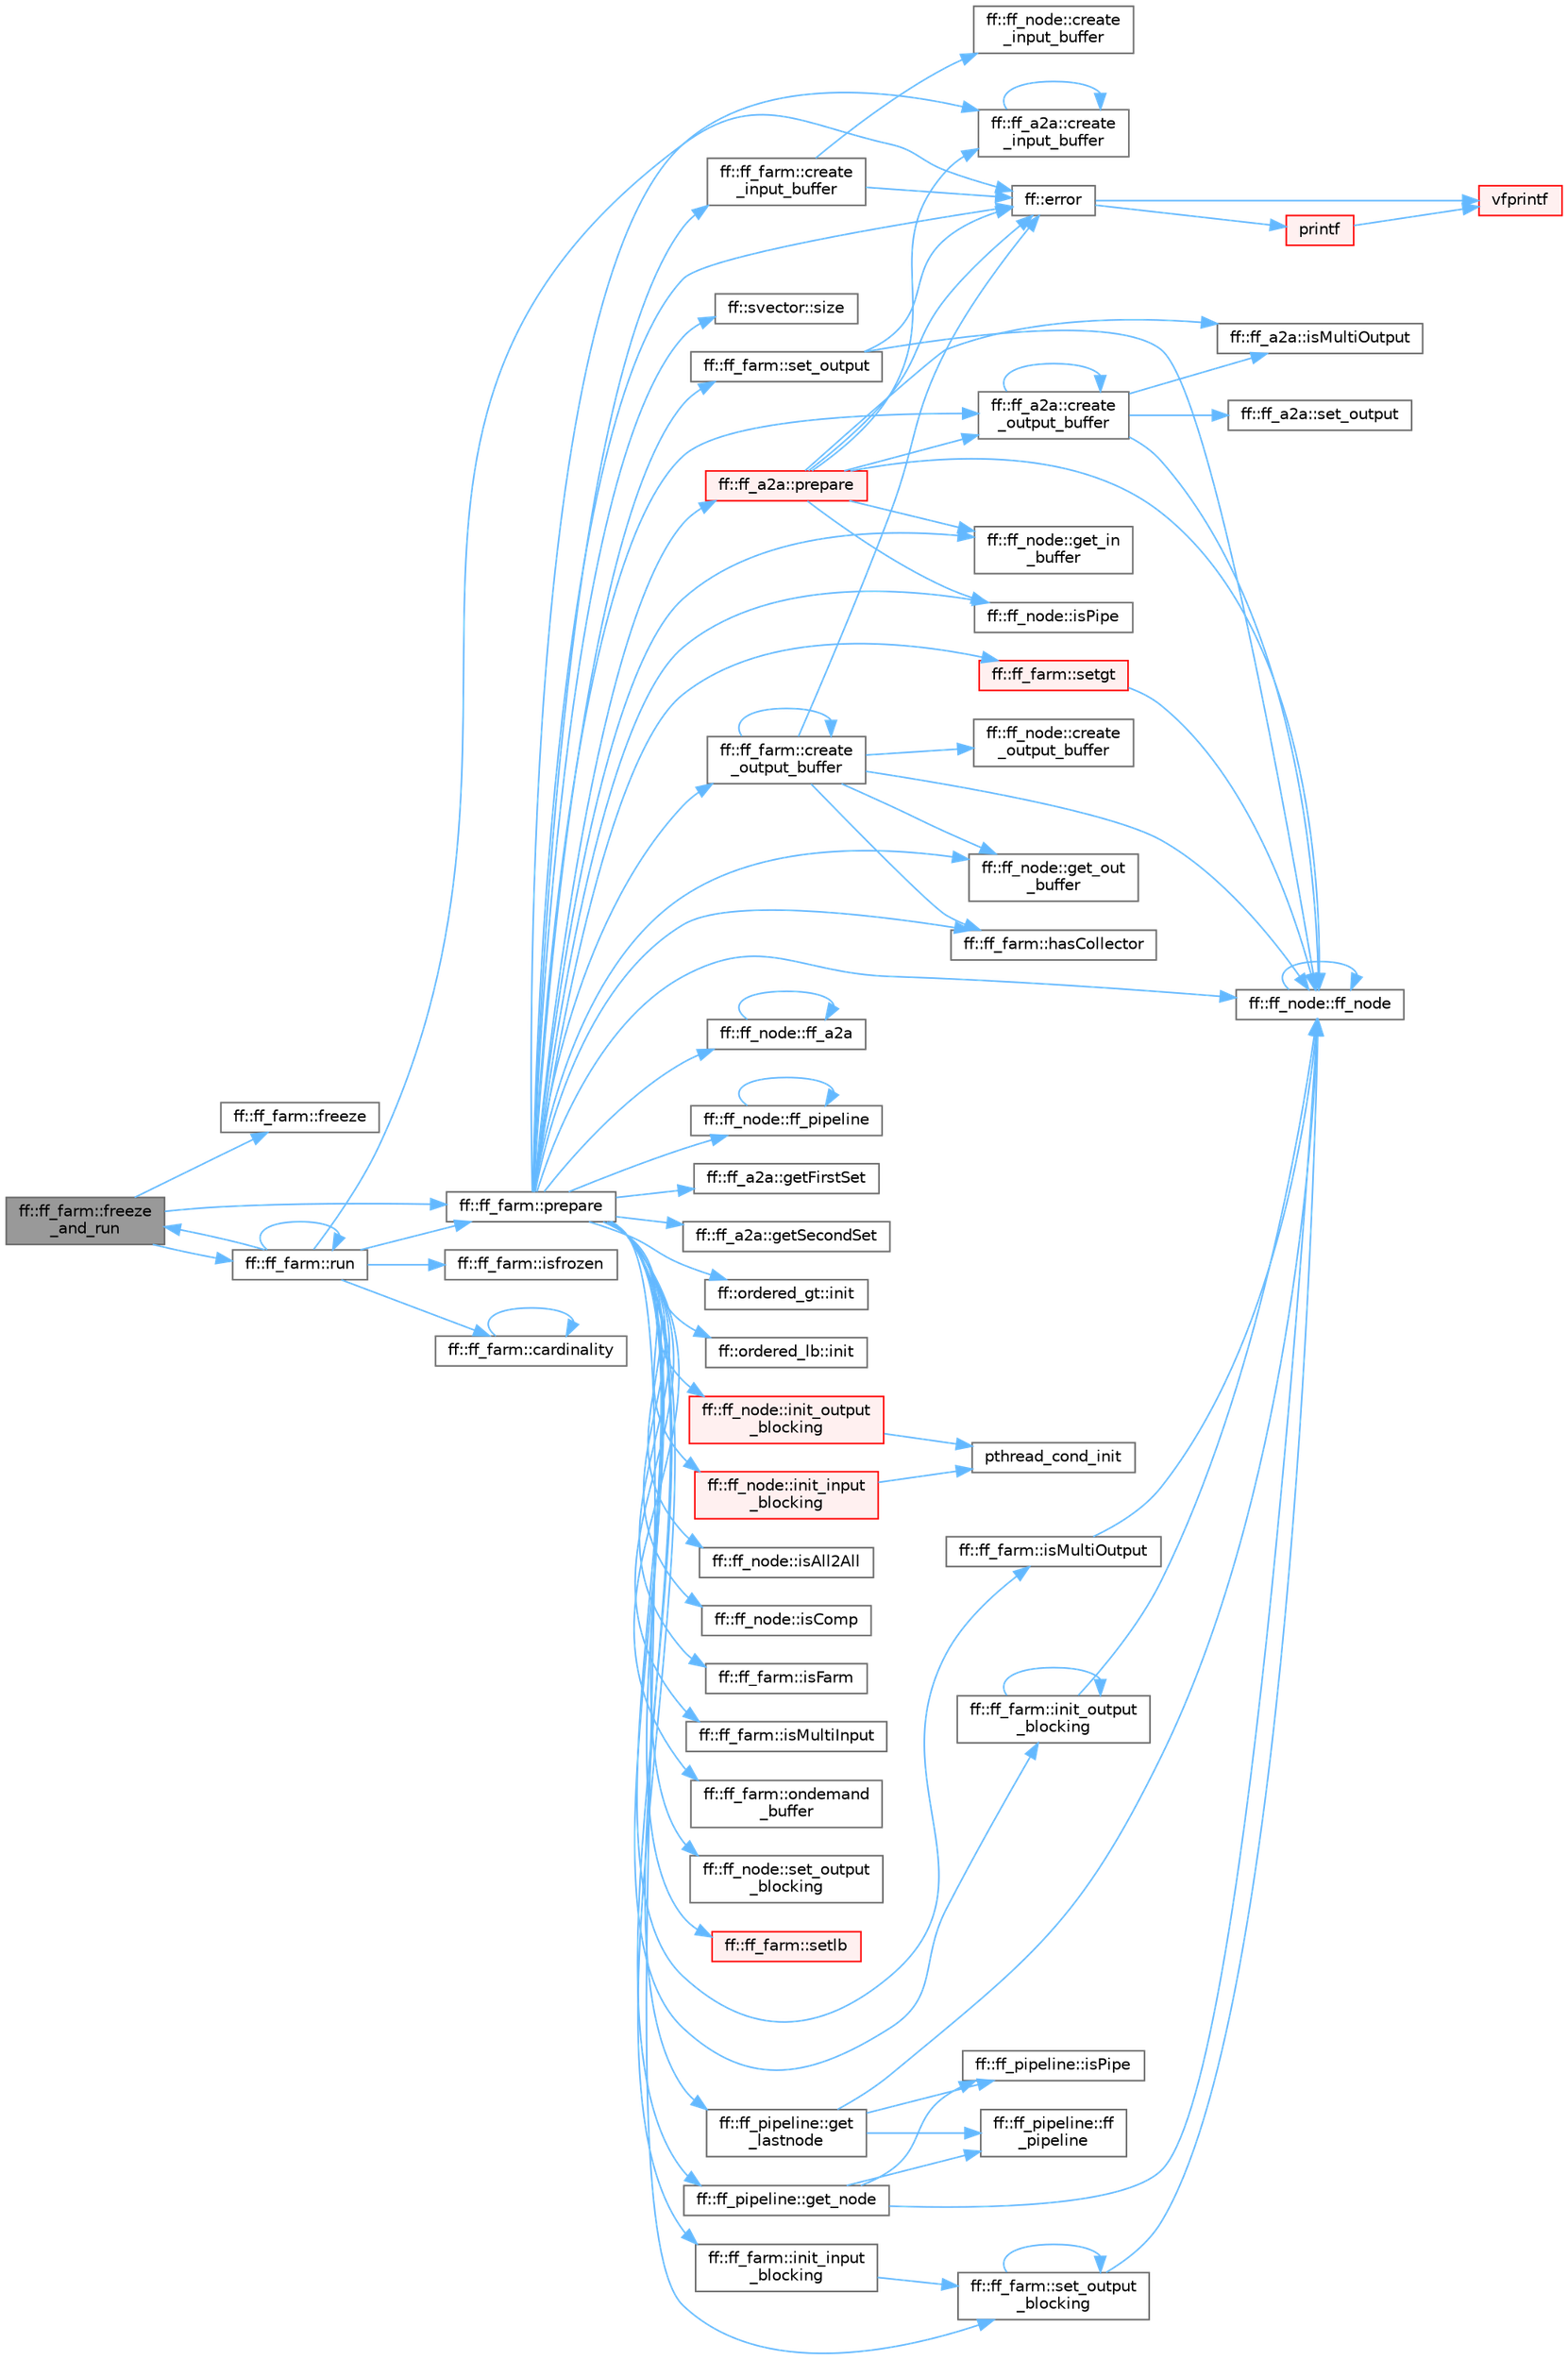 digraph "ff::ff_farm::freeze_and_run"
{
 // LATEX_PDF_SIZE
  bgcolor="transparent";
  edge [fontname=Helvetica,fontsize=10,labelfontname=Helvetica,labelfontsize=10];
  node [fontname=Helvetica,fontsize=10,shape=box,height=0.2,width=0.4];
  rankdir="LR";
  Node1 [id="Node000001",label="ff::ff_farm::freeze\l_and_run",height=0.2,width=0.4,color="gray40", fillcolor="grey60", style="filled", fontcolor="black",tooltip="Suspend (freeze) the ff_node and run it"];
  Node1 -> Node2 [id="edge1_Node000001_Node000002",color="steelblue1",style="solid",tooltip=" "];
  Node2 [id="Node000002",label="ff::ff_farm::freeze",height=0.2,width=0.4,color="grey40", fillcolor="white", style="filled",URL="$classff_1_1ff__farm.html#a24d0cd9aa197dd2c89859f036373b238",tooltip="Freeze (suspend) a ff_node"];
  Node1 -> Node3 [id="edge2_Node000001_Node000003",color="steelblue1",style="solid",tooltip=" "];
  Node3 [id="Node000003",label="ff::ff_farm::prepare",height=0.2,width=0.4,color="grey40", fillcolor="white", style="filled",URL="$classff_1_1ff__farm.html#a848992cce0933404c983529a57ef323b",tooltip=" "];
  Node3 -> Node4 [id="edge3_Node000003_Node000004",color="steelblue1",style="solid",tooltip=" "];
  Node4 [id="Node000004",label="ff::ff_a2a::create\l_input_buffer",height=0.2,width=0.4,color="grey40", fillcolor="white", style="filled",URL="$classff_1_1ff__a2a.html#acfa93ebe15d0294127628e2696f950dc",tooltip="Creates the input channel"];
  Node4 -> Node4 [id="edge4_Node000004_Node000004",color="steelblue1",style="solid",tooltip=" "];
  Node3 -> Node5 [id="edge5_Node000003_Node000005",color="steelblue1",style="solid",tooltip=" "];
  Node5 [id="Node000005",label="ff::ff_farm::create\l_input_buffer",height=0.2,width=0.4,color="grey40", fillcolor="white", style="filled",URL="$classff_1_1ff__farm.html#aa9110a6e4a29c680ec9e9749083473f8",tooltip="Creates the input buffer for the emitter node"];
  Node5 -> Node6 [id="edge6_Node000005_Node000006",color="steelblue1",style="solid",tooltip=" "];
  Node6 [id="Node000006",label="ff::ff_node::create\l_input_buffer",height=0.2,width=0.4,color="grey40", fillcolor="white", style="filled",URL="$classff_1_1ff__node.html#adfe6c917b93de5635d21a79c8c4181cb",tooltip="Creates the input channel"];
  Node5 -> Node7 [id="edge7_Node000005_Node000007",color="steelblue1",style="solid",tooltip=" "];
  Node7 [id="Node000007",label="ff::error",height=0.2,width=0.4,color="grey40", fillcolor="white", style="filled",URL="$namespaceff.html#a27d926d29b55e019eba5b70672301d82",tooltip=" "];
  Node7 -> Node8 [id="edge8_Node000007_Node000008",color="steelblue1",style="solid",tooltip=" "];
  Node8 [id="Node000008",label="printf",height=0.2,width=0.4,color="red", fillcolor="#FFF0F0", style="filled",URL="$printf_8h.html#aee3ed3a831f25f07e7be3919fff2203a",tooltip=" "];
  Node8 -> Node10 [id="edge9_Node000008_Node000010",color="steelblue1",style="solid",tooltip=" "];
  Node10 [id="Node000010",label="vfprintf",height=0.2,width=0.4,color="red", fillcolor="#FFF0F0", style="filled",URL="$printf_8h.html#abb30aad964fc771fb52cf3ad88649df2",tooltip=" "];
  Node7 -> Node10 [id="edge10_Node000007_Node000010",color="steelblue1",style="solid",tooltip=" "];
  Node3 -> Node39 [id="edge11_Node000003_Node000039",color="steelblue1",style="solid",tooltip=" "];
  Node39 [id="Node000039",label="ff::ff_a2a::create\l_output_buffer",height=0.2,width=0.4,color="grey40", fillcolor="white", style="filled",URL="$classff_1_1ff__a2a.html#a02634595cbaef2a830dcef756f0d39b4",tooltip="Creates the output channel"];
  Node39 -> Node39 [id="edge12_Node000039_Node000039",color="steelblue1",style="solid",tooltip=" "];
  Node39 -> Node40 [id="edge13_Node000039_Node000040",color="steelblue1",style="solid",tooltip=" "];
  Node40 [id="Node000040",label="ff::ff_node::ff_node",height=0.2,width=0.4,color="grey40", fillcolor="white", style="filled",URL="$classff_1_1ff__node.html#a53ab8b2244539766bdea3eb65cb04f9b",tooltip=" "];
  Node40 -> Node40 [id="edge14_Node000040_Node000040",color="steelblue1",style="solid",tooltip=" "];
  Node39 -> Node41 [id="edge15_Node000039_Node000041",color="steelblue1",style="solid",tooltip=" "];
  Node41 [id="Node000041",label="ff::ff_a2a::isMultiOutput",height=0.2,width=0.4,color="grey40", fillcolor="white", style="filled",URL="$classff_1_1ff__a2a.html#a3b2b9be779a725f5f2577245cca891de",tooltip=" "];
  Node39 -> Node42 [id="edge16_Node000039_Node000042",color="steelblue1",style="solid",tooltip=" "];
  Node42 [id="Node000042",label="ff::ff_a2a::set_output",height=0.2,width=0.4,color="grey40", fillcolor="white", style="filled",URL="$classff_1_1ff__a2a.html#a86268e0115176644dfe9f167a420a511",tooltip=" "];
  Node3 -> Node43 [id="edge17_Node000003_Node000043",color="steelblue1",style="solid",tooltip=" "];
  Node43 [id="Node000043",label="ff::ff_farm::create\l_output_buffer",height=0.2,width=0.4,color="grey40", fillcolor="white", style="filled",URL="$classff_1_1ff__farm.html#ae103f480a8fd1b62d697c50452ae035e",tooltip="Creates the output channel"];
  Node43 -> Node43 [id="edge18_Node000043_Node000043",color="steelblue1",style="solid",tooltip=" "];
  Node43 -> Node44 [id="edge19_Node000043_Node000044",color="steelblue1",style="solid",tooltip=" "];
  Node44 [id="Node000044",label="ff::ff_node::create\l_output_buffer",height=0.2,width=0.4,color="grey40", fillcolor="white", style="filled",URL="$classff_1_1ff__node.html#aea470bb6d3cd85ced8e63e4d58ce7c5c",tooltip="Creates the output channel"];
  Node43 -> Node7 [id="edge20_Node000043_Node000007",color="steelblue1",style="solid",tooltip=" "];
  Node43 -> Node40 [id="edge21_Node000043_Node000040",color="steelblue1",style="solid",tooltip=" "];
  Node43 -> Node45 [id="edge22_Node000043_Node000045",color="steelblue1",style="solid",tooltip=" "];
  Node45 [id="Node000045",label="ff::ff_node::get_out\l_buffer",height=0.2,width=0.4,color="grey40", fillcolor="white", style="filled",URL="$classff_1_1ff__node.html#a334096bd901d8b6c2ae2d73877846ff0",tooltip="Gets pointer to the output channel"];
  Node43 -> Node46 [id="edge23_Node000043_Node000046",color="steelblue1",style="solid",tooltip=" "];
  Node46 [id="Node000046",label="ff::ff_farm::hasCollector",height=0.2,width=0.4,color="grey40", fillcolor="white", style="filled",URL="$classff_1_1ff__farm.html#a5c5dc54cb6a91caacf2d316f5c3a19ad",tooltip=" "];
  Node3 -> Node7 [id="edge24_Node000003_Node000007",color="steelblue1",style="solid",tooltip=" "];
  Node3 -> Node47 [id="edge25_Node000003_Node000047",color="steelblue1",style="solid",tooltip=" "];
  Node47 [id="Node000047",label="ff::ff_node::ff_a2a",height=0.2,width=0.4,color="grey40", fillcolor="white", style="filled",URL="$classff_1_1ff__node.html#a7542a58b0efa58291c12d2926c2a78d4",tooltip=" "];
  Node47 -> Node47 [id="edge26_Node000047_Node000047",color="steelblue1",style="solid",tooltip=" "];
  Node3 -> Node40 [id="edge27_Node000003_Node000040",color="steelblue1",style="solid",tooltip=" "];
  Node3 -> Node48 [id="edge28_Node000003_Node000048",color="steelblue1",style="solid",tooltip=" "];
  Node48 [id="Node000048",label="ff::ff_node::ff_pipeline",height=0.2,width=0.4,color="grey40", fillcolor="white", style="filled",URL="$classff_1_1ff__node.html#a3f36c1cb1d96150c90c517c1cae31d7e",tooltip=" "];
  Node48 -> Node48 [id="edge29_Node000048_Node000048",color="steelblue1",style="solid",tooltip=" "];
  Node3 -> Node49 [id="edge30_Node000003_Node000049",color="steelblue1",style="solid",tooltip=" "];
  Node49 [id="Node000049",label="ff::ff_node::get_in\l_buffer",height=0.2,width=0.4,color="grey40", fillcolor="white", style="filled",URL="$classff_1_1ff__node.html#adfa6f2bc22637590349e94ecb9b3c8eb",tooltip="Gets input channel"];
  Node3 -> Node50 [id="edge31_Node000003_Node000050",color="steelblue1",style="solid",tooltip=" "];
  Node50 [id="Node000050",label="ff::ff_pipeline::get\l_lastnode",height=0.2,width=0.4,color="grey40", fillcolor="white", style="filled",URL="$classff_1_1ff__pipeline.html#a31b7be04692e62622384586cb48f777a",tooltip="returns the last stage of the pipeline recursively."];
  Node50 -> Node40 [id="edge32_Node000050_Node000040",color="steelblue1",style="solid",tooltip=" "];
  Node50 -> Node51 [id="edge33_Node000050_Node000051",color="steelblue1",style="solid",tooltip=" "];
  Node51 [id="Node000051",label="ff::ff_pipeline::ff\l_pipeline",height=0.2,width=0.4,color="grey40", fillcolor="white", style="filled",URL="$classff_1_1ff__pipeline.html#a05e2c125dd1007c027b0713281b2d07f",tooltip="Constructor"];
  Node50 -> Node52 [id="edge34_Node000050_Node000052",color="steelblue1",style="solid",tooltip=" "];
  Node52 [id="Node000052",label="ff::ff_pipeline::isPipe",height=0.2,width=0.4,color="grey40", fillcolor="white", style="filled",URL="$classff_1_1ff__pipeline.html#ab2d6f1a4b4a772be29fbab36bb185b8a",tooltip=" "];
  Node3 -> Node53 [id="edge35_Node000003_Node000053",color="steelblue1",style="solid",tooltip=" "];
  Node53 [id="Node000053",label="ff::ff_pipeline::get_node",height=0.2,width=0.4,color="grey40", fillcolor="white", style="filled",URL="$classff_1_1ff__pipeline.html#aeb7333c888ddf66d2db7eafa116a078e",tooltip="returns the stage i of the pipeline. If the stage is a pipeline the function is called recursively ex..."];
  Node53 -> Node40 [id="edge36_Node000053_Node000040",color="steelblue1",style="solid",tooltip=" "];
  Node53 -> Node51 [id="edge37_Node000053_Node000051",color="steelblue1",style="solid",tooltip=" "];
  Node53 -> Node52 [id="edge38_Node000053_Node000052",color="steelblue1",style="solid",tooltip=" "];
  Node3 -> Node45 [id="edge39_Node000003_Node000045",color="steelblue1",style="solid",tooltip=" "];
  Node3 -> Node54 [id="edge40_Node000003_Node000054",color="steelblue1",style="solid",tooltip=" "];
  Node54 [id="Node000054",label="ff::ff_a2a::getFirstSet",height=0.2,width=0.4,color="grey40", fillcolor="white", style="filled",URL="$classff_1_1ff__a2a.html#aab5b0ed53d04a6ae56fcc801f7f7ce7c",tooltip=" "];
  Node3 -> Node55 [id="edge41_Node000003_Node000055",color="steelblue1",style="solid",tooltip=" "];
  Node55 [id="Node000055",label="ff::ff_a2a::getSecondSet",height=0.2,width=0.4,color="grey40", fillcolor="white", style="filled",URL="$classff_1_1ff__a2a.html#a15e634b23e08ae53f1d5296cae30fb9d",tooltip=" "];
  Node3 -> Node46 [id="edge42_Node000003_Node000046",color="steelblue1",style="solid",tooltip=" "];
  Node3 -> Node56 [id="edge43_Node000003_Node000056",color="steelblue1",style="solid",tooltip=" "];
  Node56 [id="Node000056",label="ff::ordered_gt::init",height=0.2,width=0.4,color="grey40", fillcolor="white", style="filled",URL="$structff_1_1ordered__gt.html#adacec17f55ddc91a6fad678bb51d7df1",tooltip=" "];
  Node3 -> Node57 [id="edge44_Node000003_Node000057",color="steelblue1",style="solid",tooltip=" "];
  Node57 [id="Node000057",label="ff::ordered_lb::init",height=0.2,width=0.4,color="grey40", fillcolor="white", style="filled",URL="$structff_1_1ordered__lb.html#a59740834975bd878679e986ac67e7aab",tooltip=" "];
  Node3 -> Node58 [id="edge45_Node000003_Node000058",color="steelblue1",style="solid",tooltip=" "];
  Node58 [id="Node000058",label="ff::ff_farm::init_input\l_blocking",height=0.2,width=0.4,color="grey40", fillcolor="white", style="filled",URL="$classff_1_1ff__farm.html#afbe820f62fc8f1a713800390f601f88a",tooltip=" "];
  Node58 -> Node59 [id="edge46_Node000058_Node000059",color="steelblue1",style="solid",tooltip=" "];
  Node59 [id="Node000059",label="ff::ff_farm::set_output\l_blocking",height=0.2,width=0.4,color="grey40", fillcolor="white", style="filled",URL="$classff_1_1ff__farm.html#a5f4a4c70d2bbbcdb6081a36cdfb97e0e",tooltip=" "];
  Node59 -> Node40 [id="edge47_Node000059_Node000040",color="steelblue1",style="solid",tooltip=" "];
  Node59 -> Node59 [id="edge48_Node000059_Node000059",color="steelblue1",style="solid",tooltip=" "];
  Node3 -> Node60 [id="edge49_Node000003_Node000060",color="steelblue1",style="solid",tooltip=" "];
  Node60 [id="Node000060",label="ff::ff_node::init_input\l_blocking",height=0.2,width=0.4,color="red", fillcolor="#FFF0F0", style="filled",URL="$classff_1_1ff__node.html#aab934f40b0c6129cc45d95fb085f8024",tooltip=" "];
  Node60 -> Node61 [id="edge50_Node000060_Node000061",color="steelblue1",style="solid",tooltip=" "];
  Node61 [id="Node000061",label="pthread_cond_init",height=0.2,width=0.4,color="grey40", fillcolor="white", style="filled",URL="$pthread__minport__windows_8h.html#a71bdb8a20eb782047e084c27fcf7aa65",tooltip=" "];
  Node3 -> Node63 [id="edge51_Node000003_Node000063",color="steelblue1",style="solid",tooltip=" "];
  Node63 [id="Node000063",label="ff::ff_farm::init_output\l_blocking",height=0.2,width=0.4,color="grey40", fillcolor="white", style="filled",URL="$classff_1_1ff__farm.html#ac1f68c3934cd7ace4e4285804d57e948",tooltip=" "];
  Node63 -> Node40 [id="edge52_Node000063_Node000040",color="steelblue1",style="solid",tooltip=" "];
  Node63 -> Node63 [id="edge53_Node000063_Node000063",color="steelblue1",style="solid",tooltip=" "];
  Node3 -> Node64 [id="edge54_Node000003_Node000064",color="steelblue1",style="solid",tooltip=" "];
  Node64 [id="Node000064",label="ff::ff_node::init_output\l_blocking",height=0.2,width=0.4,color="red", fillcolor="#FFF0F0", style="filled",URL="$classff_1_1ff__node.html#a2d686a96eb183cf5b8fc2969b12e0a09",tooltip=" "];
  Node64 -> Node61 [id="edge55_Node000064_Node000061",color="steelblue1",style="solid",tooltip=" "];
  Node3 -> Node65 [id="edge56_Node000003_Node000065",color="steelblue1",style="solid",tooltip=" "];
  Node65 [id="Node000065",label="ff::ff_node::isAll2All",height=0.2,width=0.4,color="grey40", fillcolor="white", style="filled",URL="$classff_1_1ff__node.html#ac8e132cbcab68af6a4ca13bbcccd62f3",tooltip=" "];
  Node3 -> Node66 [id="edge57_Node000003_Node000066",color="steelblue1",style="solid",tooltip=" "];
  Node66 [id="Node000066",label="ff::ff_node::isComp",height=0.2,width=0.4,color="grey40", fillcolor="white", style="filled",URL="$classff_1_1ff__node.html#a96dcc6dd5c2dd5d783959aa45c44b087",tooltip=" "];
  Node3 -> Node67 [id="edge58_Node000003_Node000067",color="steelblue1",style="solid",tooltip=" "];
  Node67 [id="Node000067",label="ff::ff_farm::isFarm",height=0.2,width=0.4,color="grey40", fillcolor="white", style="filled",URL="$classff_1_1ff__farm.html#a431edc561638fb362e3c462b0e9ab500",tooltip=" "];
  Node3 -> Node68 [id="edge59_Node000003_Node000068",color="steelblue1",style="solid",tooltip=" "];
  Node68 [id="Node000068",label="ff::ff_farm::isMultiInput",height=0.2,width=0.4,color="grey40", fillcolor="white", style="filled",URL="$classff_1_1ff__farm.html#a1773ee1697f8f1a45096dafb5ffcd8de",tooltip=" "];
  Node3 -> Node69 [id="edge60_Node000003_Node000069",color="steelblue1",style="solid",tooltip=" "];
  Node69 [id="Node000069",label="ff::ff_farm::isMultiOutput",height=0.2,width=0.4,color="grey40", fillcolor="white", style="filled",URL="$classff_1_1ff__farm.html#ac9df391522afe1909fcc685506e940d6",tooltip=" "];
  Node69 -> Node40 [id="edge61_Node000069_Node000040",color="steelblue1",style="solid",tooltip=" "];
  Node3 -> Node70 [id="edge62_Node000003_Node000070",color="steelblue1",style="solid",tooltip=" "];
  Node70 [id="Node000070",label="ff::ff_node::isPipe",height=0.2,width=0.4,color="grey40", fillcolor="white", style="filled",URL="$classff_1_1ff__node.html#af6f2c022154421e2908065194b3cc75e",tooltip=" "];
  Node3 -> Node71 [id="edge63_Node000003_Node000071",color="steelblue1",style="solid",tooltip=" "];
  Node71 [id="Node000071",label="ff::ff_farm::ondemand\l_buffer",height=0.2,width=0.4,color="grey40", fillcolor="white", style="filled",URL="$classff_1_1ff__farm.html#a9f977a79be588062b5065282e343b7bf",tooltip=" "];
  Node3 -> Node72 [id="edge64_Node000003_Node000072",color="steelblue1",style="solid",tooltip=" "];
  Node72 [id="Node000072",label="ff::ff_a2a::prepare",height=0.2,width=0.4,color="red", fillcolor="#FFF0F0", style="filled",URL="$classff_1_1ff__a2a.html#ae6f7554a55e15bb9ee506599fd0b8275",tooltip=" "];
  Node72 -> Node4 [id="edge65_Node000072_Node000004",color="steelblue1",style="solid",tooltip=" "];
  Node72 -> Node39 [id="edge66_Node000072_Node000039",color="steelblue1",style="solid",tooltip=" "];
  Node72 -> Node7 [id="edge67_Node000072_Node000007",color="steelblue1",style="solid",tooltip=" "];
  Node72 -> Node40 [id="edge68_Node000072_Node000040",color="steelblue1",style="solid",tooltip=" "];
  Node72 -> Node49 [id="edge69_Node000072_Node000049",color="steelblue1",style="solid",tooltip=" "];
  Node72 -> Node41 [id="edge70_Node000072_Node000041",color="steelblue1",style="solid",tooltip=" "];
  Node72 -> Node70 [id="edge71_Node000072_Node000070",color="steelblue1",style="solid",tooltip=" "];
  Node3 -> Node90 [id="edge72_Node000003_Node000090",color="steelblue1",style="solid",tooltip=" "];
  Node90 [id="Node000090",label="ff::ff_farm::set_output",height=0.2,width=0.4,color="grey40", fillcolor="white", style="filled",URL="$classff_1_1ff__farm.html#adf17c22366b2e7bf3bd17fe53961f9c4",tooltip=" "];
  Node90 -> Node7 [id="edge73_Node000090_Node000007",color="steelblue1",style="solid",tooltip=" "];
  Node90 -> Node40 [id="edge74_Node000090_Node000040",color="steelblue1",style="solid",tooltip=" "];
  Node3 -> Node59 [id="edge75_Node000003_Node000059",color="steelblue1",style="solid",tooltip=" "];
  Node3 -> Node91 [id="edge76_Node000003_Node000091",color="steelblue1",style="solid",tooltip=" "];
  Node91 [id="Node000091",label="ff::ff_node::set_output\l_blocking",height=0.2,width=0.4,color="grey40", fillcolor="white", style="filled",URL="$classff_1_1ff__node.html#a84ae02b065e080db75da2c63183e2865",tooltip=" "];
  Node3 -> Node92 [id="edge77_Node000003_Node000092",color="steelblue1",style="solid",tooltip=" "];
  Node92 [id="Node000092",label="ff::ff_farm::setgt",height=0.2,width=0.4,color="red", fillcolor="#FFF0F0", style="filled",URL="$classff_1_1ff__farm.html#a6abf216fac9a398d5176ff6b90b8d792",tooltip=" "];
  Node92 -> Node40 [id="edge78_Node000092_Node000040",color="steelblue1",style="solid",tooltip=" "];
  Node3 -> Node94 [id="edge79_Node000003_Node000094",color="steelblue1",style="solid",tooltip=" "];
  Node94 [id="Node000094",label="ff::ff_farm::setlb",height=0.2,width=0.4,color="red", fillcolor="#FFF0F0", style="filled",URL="$classff_1_1ff__farm.html#a3068153fc80df8e02564c157b2f783c4",tooltip=" "];
  Node3 -> Node96 [id="edge80_Node000003_Node000096",color="steelblue1",style="solid",tooltip=" "];
  Node96 [id="Node000096",label="ff::svector::size",height=0.2,width=0.4,color="grey40", fillcolor="white", style="filled",URL="$classff_1_1svector.html#a29125256281f793b0808ecfae6ea68ec",tooltip=" "];
  Node1 -> Node97 [id="edge81_Node000001_Node000097",color="steelblue1",style="solid",tooltip=" "];
  Node97 [id="Node000097",label="ff::ff_farm::run",height=0.2,width=0.4,color="grey40", fillcolor="white", style="filled",URL="$classff_1_1ff__farm.html#a89ce87c93462adc209a3af4e3f2c5c23",tooltip="Execute the Farm"];
  Node97 -> Node98 [id="edge82_Node000097_Node000098",color="steelblue1",style="solid",tooltip=" "];
  Node98 [id="Node000098",label="ff::ff_farm::cardinality",height=0.2,width=0.4,color="grey40", fillcolor="white", style="filled",URL="$classff_1_1ff__farm.html#aadaff30ac3a0ec01d035f761705c9a30",tooltip=" "];
  Node98 -> Node98 [id="edge83_Node000098_Node000098",color="steelblue1",style="solid",tooltip=" "];
  Node97 -> Node7 [id="edge84_Node000097_Node000007",color="steelblue1",style="solid",tooltip=" "];
  Node97 -> Node1 [id="edge85_Node000097_Node000001",color="steelblue1",style="solid",tooltip=" "];
  Node97 -> Node99 [id="edge86_Node000097_Node000099",color="steelblue1",style="solid",tooltip=" "];
  Node99 [id="Node000099",label="ff::ff_farm::isfrozen",height=0.2,width=0.4,color="grey40", fillcolor="white", style="filled",URL="$classff_1_1ff__farm.html#ac4cac38412e36b2179a10e2a6116c7ac",tooltip="Checks if a ff_node is frozen"];
  Node97 -> Node3 [id="edge87_Node000097_Node000003",color="steelblue1",style="solid",tooltip=" "];
  Node97 -> Node97 [id="edge88_Node000097_Node000097",color="steelblue1",style="solid",tooltip=" "];
}
